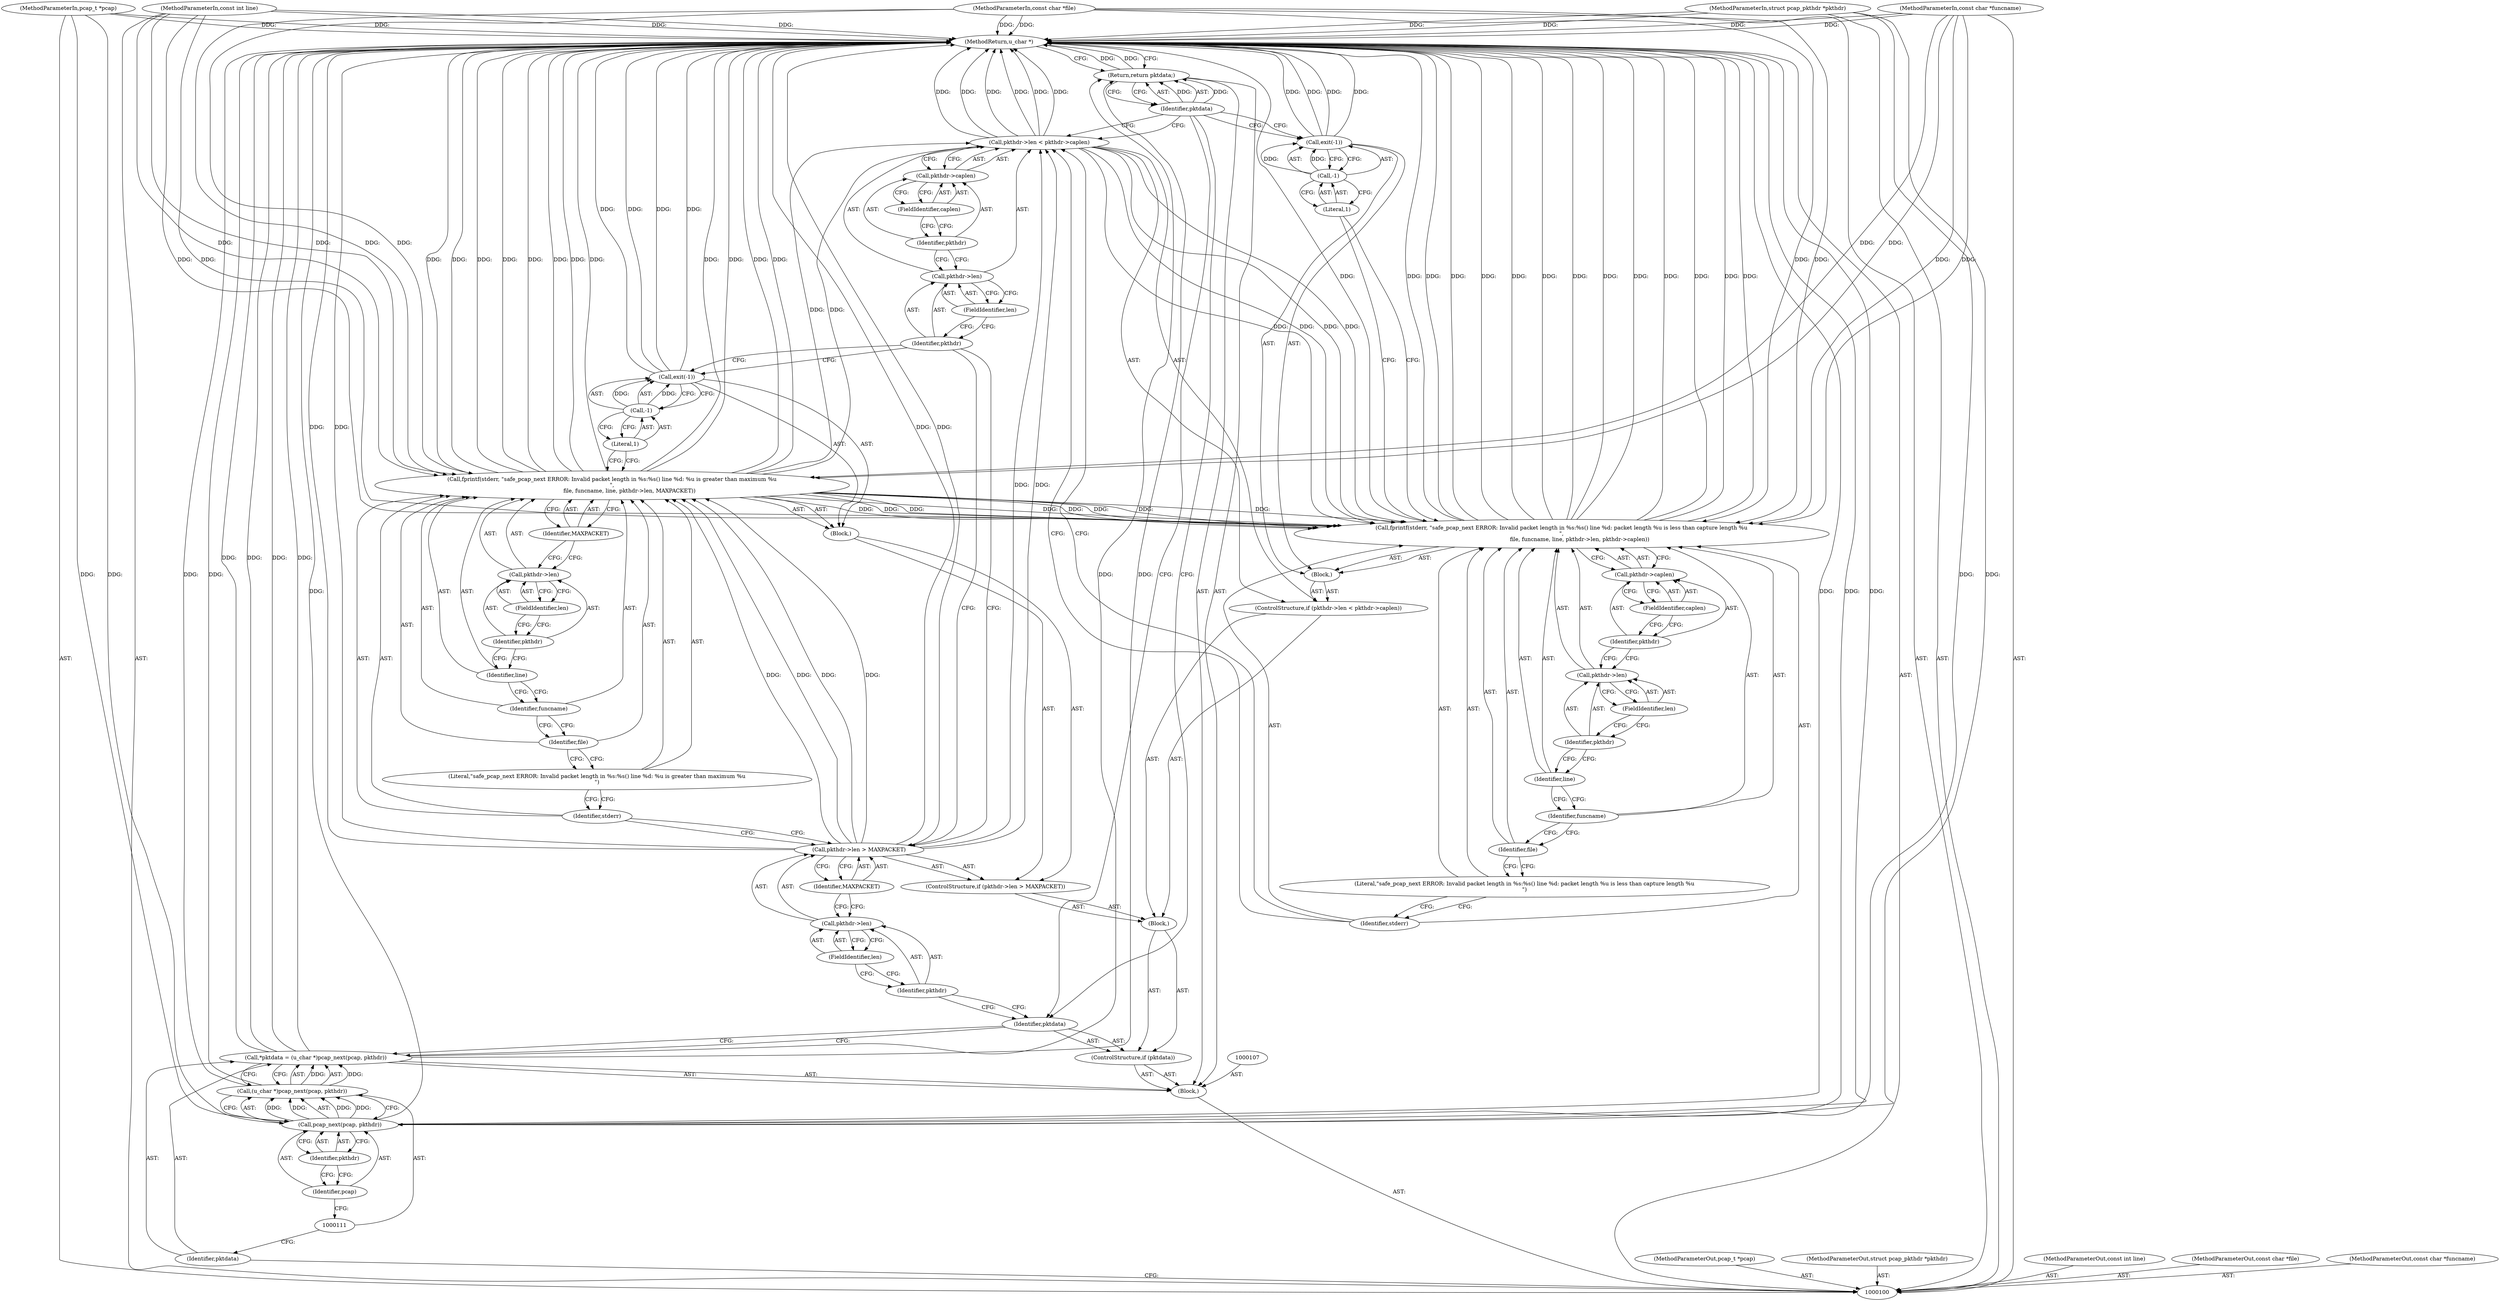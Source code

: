 digraph "1_tcpreplay_6b830a1640ca20528032c89a4fdd8291a4d2d8b2" {
"1000164" [label="(MethodReturn,u_char *)"];
"1000101" [label="(MethodParameterIn,pcap_t *pcap)"];
"1000223" [label="(MethodParameterOut,pcap_t *pcap)"];
"1000102" [label="(MethodParameterIn,struct pcap_pkthdr *pkthdr)"];
"1000224" [label="(MethodParameterOut,struct pcap_pkthdr *pkthdr)"];
"1000135" [label="(Call,exit(-1))"];
"1000136" [label="(Call,-1)"];
"1000137" [label="(Literal,1)"];
"1000139" [label="(Call,pkthdr->len < pkthdr->caplen)"];
"1000140" [label="(Call,pkthdr->len)"];
"1000141" [label="(Identifier,pkthdr)"];
"1000142" [label="(FieldIdentifier,len)"];
"1000143" [label="(Call,pkthdr->caplen)"];
"1000144" [label="(Identifier,pkthdr)"];
"1000145" [label="(FieldIdentifier,caplen)"];
"1000146" [label="(Block,)"];
"1000138" [label="(ControlStructure,if (pkthdr->len < pkthdr->caplen))"];
"1000147" [label="(Call,fprintf(stderr, \"safe_pcap_next ERROR: Invalid packet length in %s:%s() line %d: packet length %u is less than capture length %u\n\",\n                     file, funcname, line, pkthdr->len, pkthdr->caplen))"];
"1000148" [label="(Identifier,stderr)"];
"1000149" [label="(Literal,\"safe_pcap_next ERROR: Invalid packet length in %s:%s() line %d: packet length %u is less than capture length %u\n\")"];
"1000150" [label="(Identifier,file)"];
"1000151" [label="(Identifier,funcname)"];
"1000152" [label="(Identifier,line)"];
"1000153" [label="(Call,pkthdr->len)"];
"1000154" [label="(Identifier,pkthdr)"];
"1000155" [label="(FieldIdentifier,len)"];
"1000156" [label="(Call,pkthdr->caplen)"];
"1000157" [label="(Identifier,pkthdr)"];
"1000158" [label="(FieldIdentifier,caplen)"];
"1000159" [label="(Call,exit(-1))"];
"1000160" [label="(Call,-1)"];
"1000161" [label="(Literal,1)"];
"1000104" [label="(MethodParameterIn,const int line)"];
"1000226" [label="(MethodParameterOut,const int line)"];
"1000105" [label="(MethodParameterIn,const char *file)"];
"1000227" [label="(MethodParameterOut,const char *file)"];
"1000103" [label="(MethodParameterIn,const char *funcname)"];
"1000225" [label="(MethodParameterOut,const char *funcname)"];
"1000163" [label="(Identifier,pktdata)"];
"1000162" [label="(Return,return pktdata;)"];
"1000106" [label="(Block,)"];
"1000108" [label="(Call,*pktdata = (u_char *)pcap_next(pcap, pkthdr))"];
"1000109" [label="(Identifier,pktdata)"];
"1000110" [label="(Call,(u_char *)pcap_next(pcap, pkthdr))"];
"1000112" [label="(Call,pcap_next(pcap, pkthdr))"];
"1000113" [label="(Identifier,pcap)"];
"1000114" [label="(Identifier,pkthdr)"];
"1000117" [label="(Block,)"];
"1000115" [label="(ControlStructure,if (pktdata))"];
"1000116" [label="(Identifier,pktdata)"];
"1000119" [label="(Call,pkthdr->len > MAXPACKET)"];
"1000120" [label="(Call,pkthdr->len)"];
"1000121" [label="(Identifier,pkthdr)"];
"1000122" [label="(FieldIdentifier,len)"];
"1000123" [label="(Identifier,MAXPACKET)"];
"1000124" [label="(Block,)"];
"1000118" [label="(ControlStructure,if (pkthdr->len > MAXPACKET))"];
"1000125" [label="(Call,fprintf(stderr, \"safe_pcap_next ERROR: Invalid packet length in %s:%s() line %d: %u is greater than maximum %u\n\",\n                    file, funcname, line, pkthdr->len, MAXPACKET))"];
"1000126" [label="(Identifier,stderr)"];
"1000127" [label="(Literal,\"safe_pcap_next ERROR: Invalid packet length in %s:%s() line %d: %u is greater than maximum %u\n\")"];
"1000128" [label="(Identifier,file)"];
"1000129" [label="(Identifier,funcname)"];
"1000130" [label="(Identifier,line)"];
"1000131" [label="(Call,pkthdr->len)"];
"1000132" [label="(Identifier,pkthdr)"];
"1000133" [label="(FieldIdentifier,len)"];
"1000134" [label="(Identifier,MAXPACKET)"];
"1000164" -> "1000100"  [label="AST: "];
"1000164" -> "1000162"  [label="CFG: "];
"1000162" -> "1000164"  [label="DDG: "];
"1000159" -> "1000164"  [label="DDG: "];
"1000159" -> "1000164"  [label="DDG: "];
"1000125" -> "1000164"  [label="DDG: "];
"1000125" -> "1000164"  [label="DDG: "];
"1000125" -> "1000164"  [label="DDG: "];
"1000125" -> "1000164"  [label="DDG: "];
"1000125" -> "1000164"  [label="DDG: "];
"1000125" -> "1000164"  [label="DDG: "];
"1000147" -> "1000164"  [label="DDG: "];
"1000147" -> "1000164"  [label="DDG: "];
"1000147" -> "1000164"  [label="DDG: "];
"1000147" -> "1000164"  [label="DDG: "];
"1000147" -> "1000164"  [label="DDG: "];
"1000147" -> "1000164"  [label="DDG: "];
"1000147" -> "1000164"  [label="DDG: "];
"1000104" -> "1000164"  [label="DDG: "];
"1000105" -> "1000164"  [label="DDG: "];
"1000119" -> "1000164"  [label="DDG: "];
"1000119" -> "1000164"  [label="DDG: "];
"1000108" -> "1000164"  [label="DDG: "];
"1000108" -> "1000164"  [label="DDG: "];
"1000112" -> "1000164"  [label="DDG: "];
"1000112" -> "1000164"  [label="DDG: "];
"1000139" -> "1000164"  [label="DDG: "];
"1000139" -> "1000164"  [label="DDG: "];
"1000139" -> "1000164"  [label="DDG: "];
"1000103" -> "1000164"  [label="DDG: "];
"1000102" -> "1000164"  [label="DDG: "];
"1000110" -> "1000164"  [label="DDG: "];
"1000135" -> "1000164"  [label="DDG: "];
"1000135" -> "1000164"  [label="DDG: "];
"1000101" -> "1000164"  [label="DDG: "];
"1000101" -> "1000100"  [label="AST: "];
"1000101" -> "1000164"  [label="DDG: "];
"1000101" -> "1000112"  [label="DDG: "];
"1000223" -> "1000100"  [label="AST: "];
"1000102" -> "1000100"  [label="AST: "];
"1000102" -> "1000164"  [label="DDG: "];
"1000102" -> "1000112"  [label="DDG: "];
"1000224" -> "1000100"  [label="AST: "];
"1000135" -> "1000124"  [label="AST: "];
"1000135" -> "1000136"  [label="CFG: "];
"1000136" -> "1000135"  [label="AST: "];
"1000141" -> "1000135"  [label="CFG: "];
"1000135" -> "1000164"  [label="DDG: "];
"1000135" -> "1000164"  [label="DDG: "];
"1000136" -> "1000135"  [label="DDG: "];
"1000136" -> "1000135"  [label="AST: "];
"1000136" -> "1000137"  [label="CFG: "];
"1000137" -> "1000136"  [label="AST: "];
"1000135" -> "1000136"  [label="CFG: "];
"1000136" -> "1000135"  [label="DDG: "];
"1000137" -> "1000136"  [label="AST: "];
"1000137" -> "1000125"  [label="CFG: "];
"1000136" -> "1000137"  [label="CFG: "];
"1000139" -> "1000138"  [label="AST: "];
"1000139" -> "1000143"  [label="CFG: "];
"1000140" -> "1000139"  [label="AST: "];
"1000143" -> "1000139"  [label="AST: "];
"1000148" -> "1000139"  [label="CFG: "];
"1000163" -> "1000139"  [label="CFG: "];
"1000139" -> "1000164"  [label="DDG: "];
"1000139" -> "1000164"  [label="DDG: "];
"1000139" -> "1000164"  [label="DDG: "];
"1000119" -> "1000139"  [label="DDG: "];
"1000125" -> "1000139"  [label="DDG: "];
"1000139" -> "1000147"  [label="DDG: "];
"1000139" -> "1000147"  [label="DDG: "];
"1000140" -> "1000139"  [label="AST: "];
"1000140" -> "1000142"  [label="CFG: "];
"1000141" -> "1000140"  [label="AST: "];
"1000142" -> "1000140"  [label="AST: "];
"1000144" -> "1000140"  [label="CFG: "];
"1000141" -> "1000140"  [label="AST: "];
"1000141" -> "1000135"  [label="CFG: "];
"1000141" -> "1000119"  [label="CFG: "];
"1000142" -> "1000141"  [label="CFG: "];
"1000142" -> "1000140"  [label="AST: "];
"1000142" -> "1000141"  [label="CFG: "];
"1000140" -> "1000142"  [label="CFG: "];
"1000143" -> "1000139"  [label="AST: "];
"1000143" -> "1000145"  [label="CFG: "];
"1000144" -> "1000143"  [label="AST: "];
"1000145" -> "1000143"  [label="AST: "];
"1000139" -> "1000143"  [label="CFG: "];
"1000144" -> "1000143"  [label="AST: "];
"1000144" -> "1000140"  [label="CFG: "];
"1000145" -> "1000144"  [label="CFG: "];
"1000145" -> "1000143"  [label="AST: "];
"1000145" -> "1000144"  [label="CFG: "];
"1000143" -> "1000145"  [label="CFG: "];
"1000146" -> "1000138"  [label="AST: "];
"1000147" -> "1000146"  [label="AST: "];
"1000159" -> "1000146"  [label="AST: "];
"1000138" -> "1000117"  [label="AST: "];
"1000139" -> "1000138"  [label="AST: "];
"1000146" -> "1000138"  [label="AST: "];
"1000147" -> "1000146"  [label="AST: "];
"1000147" -> "1000156"  [label="CFG: "];
"1000148" -> "1000147"  [label="AST: "];
"1000149" -> "1000147"  [label="AST: "];
"1000150" -> "1000147"  [label="AST: "];
"1000151" -> "1000147"  [label="AST: "];
"1000152" -> "1000147"  [label="AST: "];
"1000153" -> "1000147"  [label="AST: "];
"1000156" -> "1000147"  [label="AST: "];
"1000161" -> "1000147"  [label="CFG: "];
"1000147" -> "1000164"  [label="DDG: "];
"1000147" -> "1000164"  [label="DDG: "];
"1000147" -> "1000164"  [label="DDG: "];
"1000147" -> "1000164"  [label="DDG: "];
"1000147" -> "1000164"  [label="DDG: "];
"1000147" -> "1000164"  [label="DDG: "];
"1000147" -> "1000164"  [label="DDG: "];
"1000125" -> "1000147"  [label="DDG: "];
"1000125" -> "1000147"  [label="DDG: "];
"1000125" -> "1000147"  [label="DDG: "];
"1000125" -> "1000147"  [label="DDG: "];
"1000105" -> "1000147"  [label="DDG: "];
"1000103" -> "1000147"  [label="DDG: "];
"1000104" -> "1000147"  [label="DDG: "];
"1000139" -> "1000147"  [label="DDG: "];
"1000139" -> "1000147"  [label="DDG: "];
"1000148" -> "1000147"  [label="AST: "];
"1000148" -> "1000139"  [label="CFG: "];
"1000149" -> "1000148"  [label="CFG: "];
"1000149" -> "1000147"  [label="AST: "];
"1000149" -> "1000148"  [label="CFG: "];
"1000150" -> "1000149"  [label="CFG: "];
"1000150" -> "1000147"  [label="AST: "];
"1000150" -> "1000149"  [label="CFG: "];
"1000151" -> "1000150"  [label="CFG: "];
"1000151" -> "1000147"  [label="AST: "];
"1000151" -> "1000150"  [label="CFG: "];
"1000152" -> "1000151"  [label="CFG: "];
"1000152" -> "1000147"  [label="AST: "];
"1000152" -> "1000151"  [label="CFG: "];
"1000154" -> "1000152"  [label="CFG: "];
"1000153" -> "1000147"  [label="AST: "];
"1000153" -> "1000155"  [label="CFG: "];
"1000154" -> "1000153"  [label="AST: "];
"1000155" -> "1000153"  [label="AST: "];
"1000157" -> "1000153"  [label="CFG: "];
"1000154" -> "1000153"  [label="AST: "];
"1000154" -> "1000152"  [label="CFG: "];
"1000155" -> "1000154"  [label="CFG: "];
"1000155" -> "1000153"  [label="AST: "];
"1000155" -> "1000154"  [label="CFG: "];
"1000153" -> "1000155"  [label="CFG: "];
"1000156" -> "1000147"  [label="AST: "];
"1000156" -> "1000158"  [label="CFG: "];
"1000157" -> "1000156"  [label="AST: "];
"1000158" -> "1000156"  [label="AST: "];
"1000147" -> "1000156"  [label="CFG: "];
"1000157" -> "1000156"  [label="AST: "];
"1000157" -> "1000153"  [label="CFG: "];
"1000158" -> "1000157"  [label="CFG: "];
"1000158" -> "1000156"  [label="AST: "];
"1000158" -> "1000157"  [label="CFG: "];
"1000156" -> "1000158"  [label="CFG: "];
"1000159" -> "1000146"  [label="AST: "];
"1000159" -> "1000160"  [label="CFG: "];
"1000160" -> "1000159"  [label="AST: "];
"1000163" -> "1000159"  [label="CFG: "];
"1000159" -> "1000164"  [label="DDG: "];
"1000159" -> "1000164"  [label="DDG: "];
"1000160" -> "1000159"  [label="DDG: "];
"1000160" -> "1000159"  [label="AST: "];
"1000160" -> "1000161"  [label="CFG: "];
"1000161" -> "1000160"  [label="AST: "];
"1000159" -> "1000160"  [label="CFG: "];
"1000160" -> "1000159"  [label="DDG: "];
"1000161" -> "1000160"  [label="AST: "];
"1000161" -> "1000147"  [label="CFG: "];
"1000160" -> "1000161"  [label="CFG: "];
"1000104" -> "1000100"  [label="AST: "];
"1000104" -> "1000164"  [label="DDG: "];
"1000104" -> "1000125"  [label="DDG: "];
"1000104" -> "1000147"  [label="DDG: "];
"1000226" -> "1000100"  [label="AST: "];
"1000105" -> "1000100"  [label="AST: "];
"1000105" -> "1000164"  [label="DDG: "];
"1000105" -> "1000125"  [label="DDG: "];
"1000105" -> "1000147"  [label="DDG: "];
"1000227" -> "1000100"  [label="AST: "];
"1000103" -> "1000100"  [label="AST: "];
"1000103" -> "1000164"  [label="DDG: "];
"1000103" -> "1000125"  [label="DDG: "];
"1000103" -> "1000147"  [label="DDG: "];
"1000225" -> "1000100"  [label="AST: "];
"1000163" -> "1000162"  [label="AST: "];
"1000163" -> "1000159"  [label="CFG: "];
"1000163" -> "1000139"  [label="CFG: "];
"1000163" -> "1000116"  [label="CFG: "];
"1000162" -> "1000163"  [label="CFG: "];
"1000163" -> "1000162"  [label="DDG: "];
"1000162" -> "1000106"  [label="AST: "];
"1000162" -> "1000163"  [label="CFG: "];
"1000163" -> "1000162"  [label="AST: "];
"1000164" -> "1000162"  [label="CFG: "];
"1000162" -> "1000164"  [label="DDG: "];
"1000163" -> "1000162"  [label="DDG: "];
"1000108" -> "1000162"  [label="DDG: "];
"1000106" -> "1000100"  [label="AST: "];
"1000107" -> "1000106"  [label="AST: "];
"1000108" -> "1000106"  [label="AST: "];
"1000115" -> "1000106"  [label="AST: "];
"1000162" -> "1000106"  [label="AST: "];
"1000108" -> "1000106"  [label="AST: "];
"1000108" -> "1000110"  [label="CFG: "];
"1000109" -> "1000108"  [label="AST: "];
"1000110" -> "1000108"  [label="AST: "];
"1000116" -> "1000108"  [label="CFG: "];
"1000108" -> "1000164"  [label="DDG: "];
"1000108" -> "1000164"  [label="DDG: "];
"1000110" -> "1000108"  [label="DDG: "];
"1000108" -> "1000162"  [label="DDG: "];
"1000109" -> "1000108"  [label="AST: "];
"1000109" -> "1000100"  [label="CFG: "];
"1000111" -> "1000109"  [label="CFG: "];
"1000110" -> "1000108"  [label="AST: "];
"1000110" -> "1000112"  [label="CFG: "];
"1000111" -> "1000110"  [label="AST: "];
"1000112" -> "1000110"  [label="AST: "];
"1000108" -> "1000110"  [label="CFG: "];
"1000110" -> "1000164"  [label="DDG: "];
"1000110" -> "1000108"  [label="DDG: "];
"1000112" -> "1000110"  [label="DDG: "];
"1000112" -> "1000110"  [label="DDG: "];
"1000112" -> "1000110"  [label="AST: "];
"1000112" -> "1000114"  [label="CFG: "];
"1000113" -> "1000112"  [label="AST: "];
"1000114" -> "1000112"  [label="AST: "];
"1000110" -> "1000112"  [label="CFG: "];
"1000112" -> "1000164"  [label="DDG: "];
"1000112" -> "1000164"  [label="DDG: "];
"1000112" -> "1000110"  [label="DDG: "];
"1000112" -> "1000110"  [label="DDG: "];
"1000101" -> "1000112"  [label="DDG: "];
"1000102" -> "1000112"  [label="DDG: "];
"1000113" -> "1000112"  [label="AST: "];
"1000113" -> "1000111"  [label="CFG: "];
"1000114" -> "1000113"  [label="CFG: "];
"1000114" -> "1000112"  [label="AST: "];
"1000114" -> "1000113"  [label="CFG: "];
"1000112" -> "1000114"  [label="CFG: "];
"1000117" -> "1000115"  [label="AST: "];
"1000118" -> "1000117"  [label="AST: "];
"1000138" -> "1000117"  [label="AST: "];
"1000115" -> "1000106"  [label="AST: "];
"1000116" -> "1000115"  [label="AST: "];
"1000117" -> "1000115"  [label="AST: "];
"1000116" -> "1000115"  [label="AST: "];
"1000116" -> "1000108"  [label="CFG: "];
"1000121" -> "1000116"  [label="CFG: "];
"1000163" -> "1000116"  [label="CFG: "];
"1000119" -> "1000118"  [label="AST: "];
"1000119" -> "1000123"  [label="CFG: "];
"1000120" -> "1000119"  [label="AST: "];
"1000123" -> "1000119"  [label="AST: "];
"1000126" -> "1000119"  [label="CFG: "];
"1000141" -> "1000119"  [label="CFG: "];
"1000119" -> "1000164"  [label="DDG: "];
"1000119" -> "1000164"  [label="DDG: "];
"1000119" -> "1000125"  [label="DDG: "];
"1000119" -> "1000125"  [label="DDG: "];
"1000119" -> "1000139"  [label="DDG: "];
"1000120" -> "1000119"  [label="AST: "];
"1000120" -> "1000122"  [label="CFG: "];
"1000121" -> "1000120"  [label="AST: "];
"1000122" -> "1000120"  [label="AST: "];
"1000123" -> "1000120"  [label="CFG: "];
"1000121" -> "1000120"  [label="AST: "];
"1000121" -> "1000116"  [label="CFG: "];
"1000122" -> "1000121"  [label="CFG: "];
"1000122" -> "1000120"  [label="AST: "];
"1000122" -> "1000121"  [label="CFG: "];
"1000120" -> "1000122"  [label="CFG: "];
"1000123" -> "1000119"  [label="AST: "];
"1000123" -> "1000120"  [label="CFG: "];
"1000119" -> "1000123"  [label="CFG: "];
"1000124" -> "1000118"  [label="AST: "];
"1000125" -> "1000124"  [label="AST: "];
"1000135" -> "1000124"  [label="AST: "];
"1000118" -> "1000117"  [label="AST: "];
"1000119" -> "1000118"  [label="AST: "];
"1000124" -> "1000118"  [label="AST: "];
"1000125" -> "1000124"  [label="AST: "];
"1000125" -> "1000134"  [label="CFG: "];
"1000126" -> "1000125"  [label="AST: "];
"1000127" -> "1000125"  [label="AST: "];
"1000128" -> "1000125"  [label="AST: "];
"1000129" -> "1000125"  [label="AST: "];
"1000130" -> "1000125"  [label="AST: "];
"1000131" -> "1000125"  [label="AST: "];
"1000134" -> "1000125"  [label="AST: "];
"1000137" -> "1000125"  [label="CFG: "];
"1000125" -> "1000164"  [label="DDG: "];
"1000125" -> "1000164"  [label="DDG: "];
"1000125" -> "1000164"  [label="DDG: "];
"1000125" -> "1000164"  [label="DDG: "];
"1000125" -> "1000164"  [label="DDG: "];
"1000125" -> "1000164"  [label="DDG: "];
"1000105" -> "1000125"  [label="DDG: "];
"1000103" -> "1000125"  [label="DDG: "];
"1000104" -> "1000125"  [label="DDG: "];
"1000119" -> "1000125"  [label="DDG: "];
"1000119" -> "1000125"  [label="DDG: "];
"1000125" -> "1000139"  [label="DDG: "];
"1000125" -> "1000147"  [label="DDG: "];
"1000125" -> "1000147"  [label="DDG: "];
"1000125" -> "1000147"  [label="DDG: "];
"1000125" -> "1000147"  [label="DDG: "];
"1000126" -> "1000125"  [label="AST: "];
"1000126" -> "1000119"  [label="CFG: "];
"1000127" -> "1000126"  [label="CFG: "];
"1000127" -> "1000125"  [label="AST: "];
"1000127" -> "1000126"  [label="CFG: "];
"1000128" -> "1000127"  [label="CFG: "];
"1000128" -> "1000125"  [label="AST: "];
"1000128" -> "1000127"  [label="CFG: "];
"1000129" -> "1000128"  [label="CFG: "];
"1000129" -> "1000125"  [label="AST: "];
"1000129" -> "1000128"  [label="CFG: "];
"1000130" -> "1000129"  [label="CFG: "];
"1000130" -> "1000125"  [label="AST: "];
"1000130" -> "1000129"  [label="CFG: "];
"1000132" -> "1000130"  [label="CFG: "];
"1000131" -> "1000125"  [label="AST: "];
"1000131" -> "1000133"  [label="CFG: "];
"1000132" -> "1000131"  [label="AST: "];
"1000133" -> "1000131"  [label="AST: "];
"1000134" -> "1000131"  [label="CFG: "];
"1000132" -> "1000131"  [label="AST: "];
"1000132" -> "1000130"  [label="CFG: "];
"1000133" -> "1000132"  [label="CFG: "];
"1000133" -> "1000131"  [label="AST: "];
"1000133" -> "1000132"  [label="CFG: "];
"1000131" -> "1000133"  [label="CFG: "];
"1000134" -> "1000125"  [label="AST: "];
"1000134" -> "1000131"  [label="CFG: "];
"1000125" -> "1000134"  [label="CFG: "];
}
